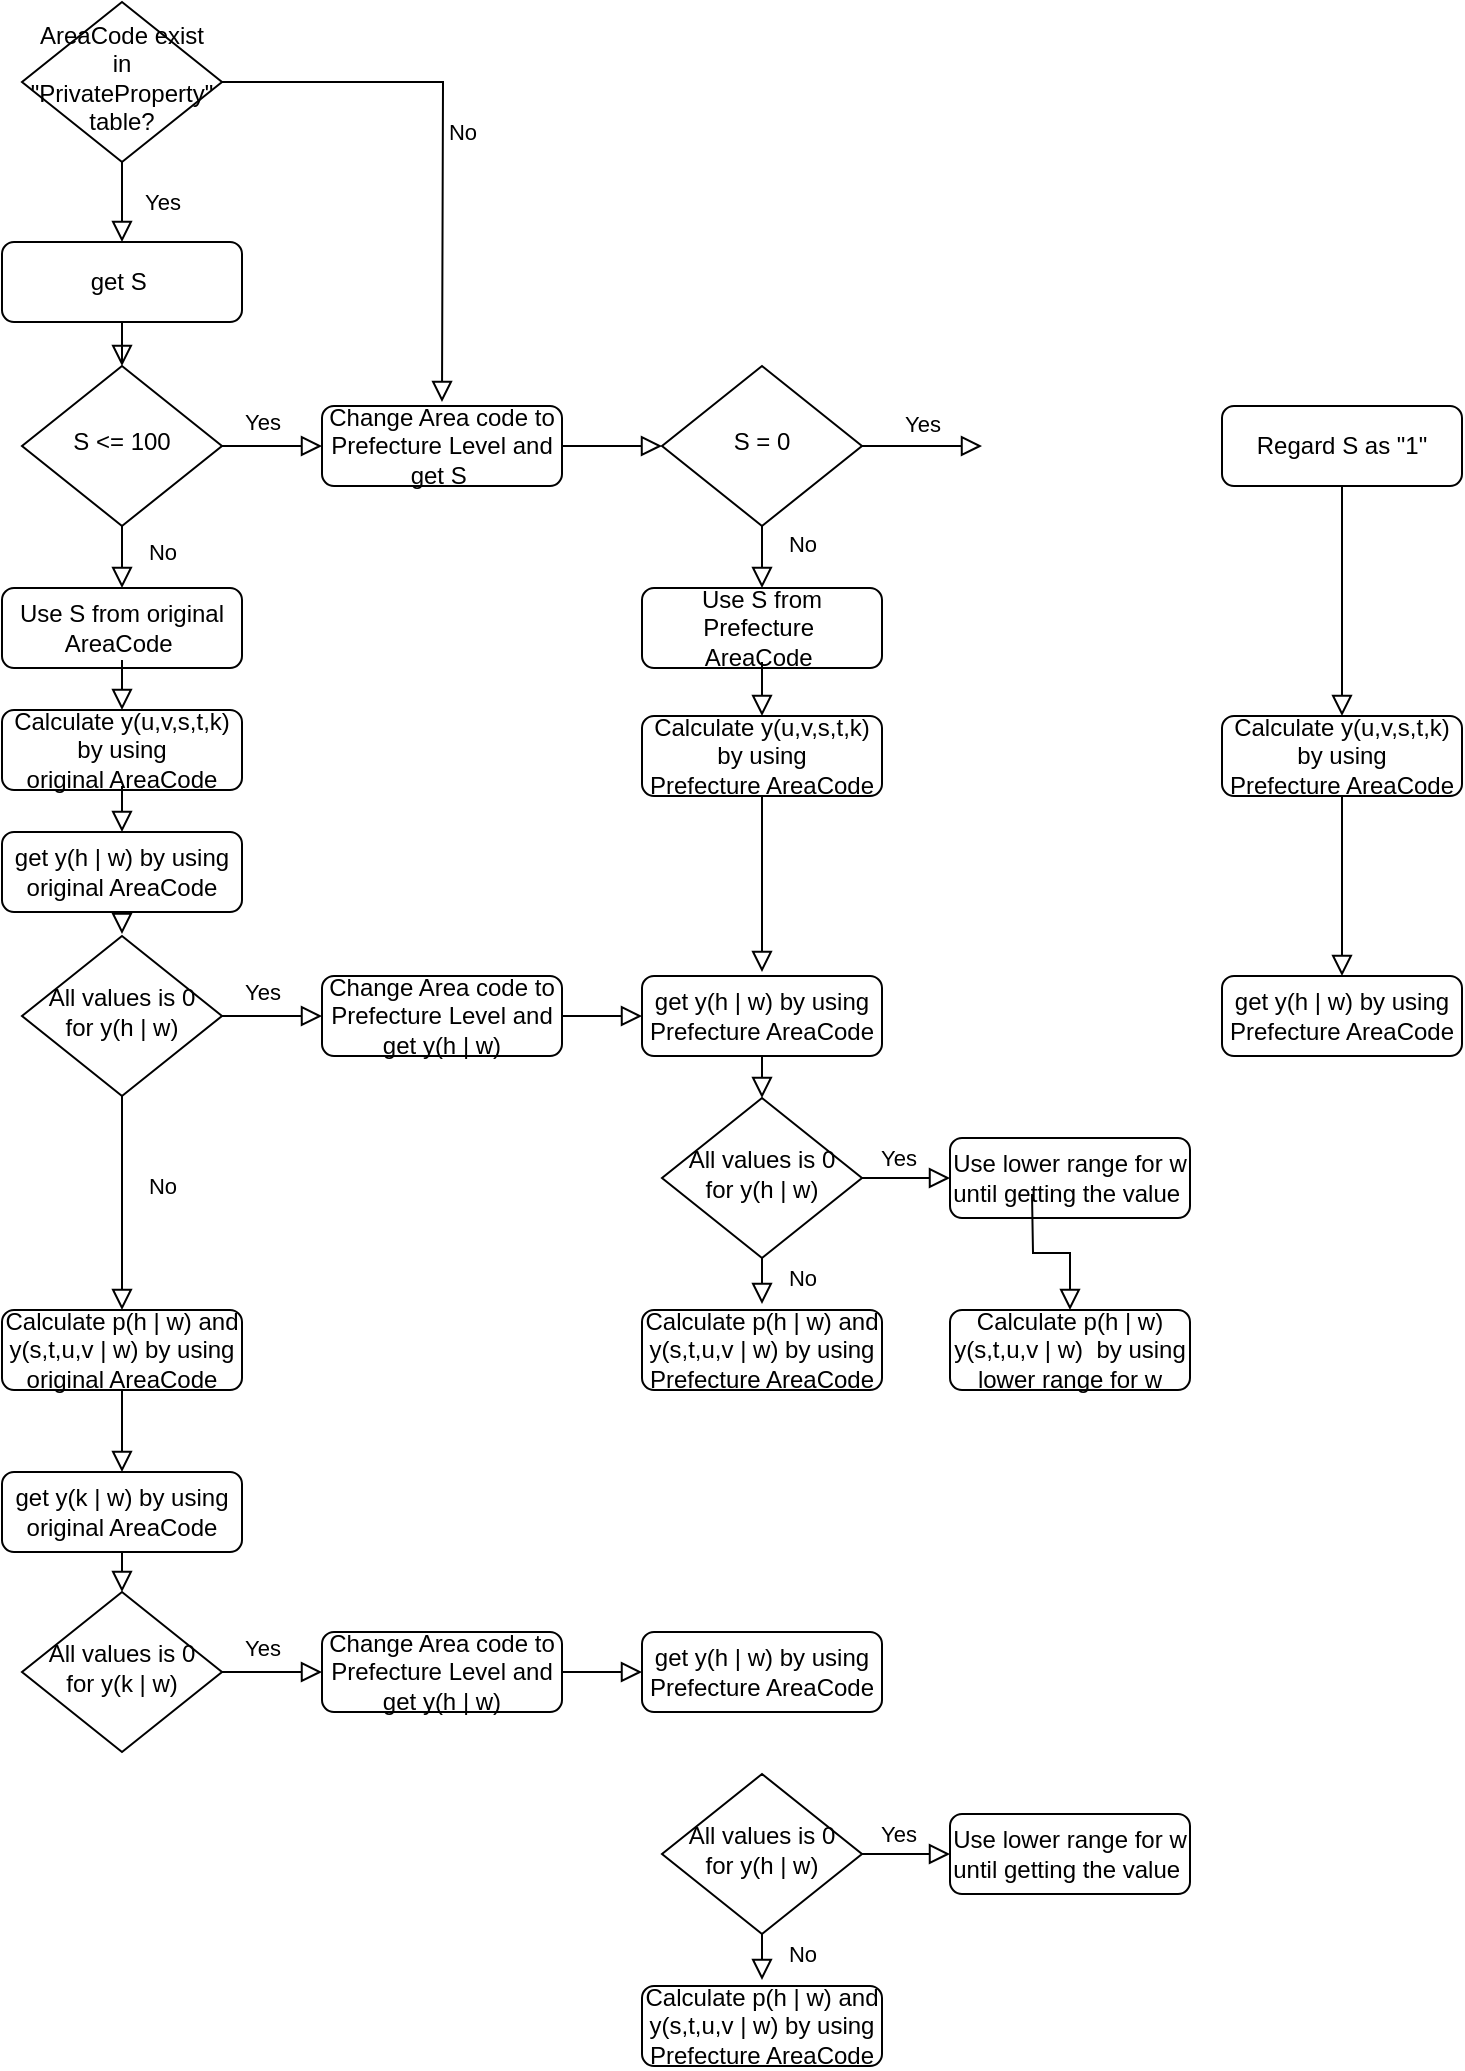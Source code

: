 <mxfile version="14.7.9" type="github">
  <diagram id="C5RBs43oDa-KdzZeNtuy" name="Page-1">
    <mxGraphModel dx="1504" dy="644" grid="1" gridSize="10" guides="1" tooltips="1" connect="1" arrows="1" fold="1" page="1" pageScale="1" pageWidth="1654" pageHeight="2336" math="0" shadow="0">
      <root>
        <mxCell id="WIyWlLk6GJQsqaUBKTNV-0" />
        <mxCell id="WIyWlLk6GJQsqaUBKTNV-1" parent="WIyWlLk6GJQsqaUBKTNV-0" />
        <mxCell id="WIyWlLk6GJQsqaUBKTNV-2" value="" style="rounded=0;html=1;jettySize=auto;orthogonalLoop=1;fontSize=11;endArrow=block;endFill=0;endSize=8;strokeWidth=1;shadow=0;labelBackgroundColor=none;edgeStyle=orthogonalEdgeStyle;" parent="WIyWlLk6GJQsqaUBKTNV-1" source="WIyWlLk6GJQsqaUBKTNV-3" target="WIyWlLk6GJQsqaUBKTNV-6" edge="1">
          <mxGeometry relative="1" as="geometry" />
        </mxCell>
        <mxCell id="WIyWlLk6GJQsqaUBKTNV-3" value="get S&amp;nbsp;" style="rounded=1;whiteSpace=wrap;html=1;fontSize=12;glass=0;strokeWidth=1;shadow=0;" parent="WIyWlLk6GJQsqaUBKTNV-1" vertex="1">
          <mxGeometry x="86" y="185" width="120" height="40" as="geometry" />
        </mxCell>
        <mxCell id="WIyWlLk6GJQsqaUBKTNV-4" value="No" style="rounded=0;html=1;jettySize=auto;orthogonalLoop=1;fontSize=11;endArrow=block;endFill=0;endSize=8;strokeWidth=1;shadow=0;labelBackgroundColor=none;edgeStyle=orthogonalEdgeStyle;entryX=0.5;entryY=0;entryDx=0;entryDy=0;" parent="WIyWlLk6GJQsqaUBKTNV-1" source="WIyWlLk6GJQsqaUBKTNV-6" target="MQ3y7SGXB7zB2JzIPT7B-8" edge="1">
          <mxGeometry x="0.245" y="20" relative="1" as="geometry">
            <mxPoint as="offset" />
            <mxPoint x="146" y="397" as="targetPoint" />
          </mxGeometry>
        </mxCell>
        <mxCell id="WIyWlLk6GJQsqaUBKTNV-5" value="Yes" style="edgeStyle=orthogonalEdgeStyle;rounded=0;html=1;jettySize=auto;orthogonalLoop=1;fontSize=11;endArrow=block;endFill=0;endSize=8;strokeWidth=1;shadow=0;labelBackgroundColor=none;" parent="WIyWlLk6GJQsqaUBKTNV-1" source="WIyWlLk6GJQsqaUBKTNV-6" target="WIyWlLk6GJQsqaUBKTNV-7" edge="1">
          <mxGeometry x="-0.2" y="12" relative="1" as="geometry">
            <mxPoint as="offset" />
          </mxGeometry>
        </mxCell>
        <mxCell id="WIyWlLk6GJQsqaUBKTNV-6" value="S &amp;lt;= 100" style="rhombus;whiteSpace=wrap;html=1;shadow=0;fontFamily=Helvetica;fontSize=12;align=center;strokeWidth=1;spacing=6;spacingTop=-4;" parent="WIyWlLk6GJQsqaUBKTNV-1" vertex="1">
          <mxGeometry x="96" y="247" width="100" height="80" as="geometry" />
        </mxCell>
        <mxCell id="WIyWlLk6GJQsqaUBKTNV-7" value="Change Area code to Prefecture Level&amp;nbsp;and get S&amp;nbsp;" style="rounded=1;whiteSpace=wrap;html=1;fontSize=12;glass=0;strokeWidth=1;shadow=0;" parent="WIyWlLk6GJQsqaUBKTNV-1" vertex="1">
          <mxGeometry x="246" y="267" width="120" height="40" as="geometry" />
        </mxCell>
        <mxCell id="WIyWlLk6GJQsqaUBKTNV-11" value="Calculate y(u,v,s,t,k) by using&lt;br&gt;original AreaCode" style="rounded=1;whiteSpace=wrap;html=1;fontSize=12;glass=0;strokeWidth=1;shadow=0;" parent="WIyWlLk6GJQsqaUBKTNV-1" vertex="1">
          <mxGeometry x="86" y="419" width="120" height="40" as="geometry" />
        </mxCell>
        <mxCell id="MQ3y7SGXB7zB2JzIPT7B-0" value="S = 0" style="rhombus;whiteSpace=wrap;html=1;shadow=0;fontFamily=Helvetica;fontSize=12;align=center;strokeWidth=1;spacing=6;spacingTop=-4;" vertex="1" parent="WIyWlLk6GJQsqaUBKTNV-1">
          <mxGeometry x="416" y="247" width="100" height="80" as="geometry" />
        </mxCell>
        <mxCell id="MQ3y7SGXB7zB2JzIPT7B-1" value="" style="edgeStyle=orthogonalEdgeStyle;rounded=0;html=1;jettySize=auto;orthogonalLoop=1;fontSize=11;endArrow=block;endFill=0;endSize=8;strokeWidth=1;shadow=0;labelBackgroundColor=none;entryX=0;entryY=0.5;entryDx=0;entryDy=0;exitX=1;exitY=0.5;exitDx=0;exitDy=0;" edge="1" parent="WIyWlLk6GJQsqaUBKTNV-1" source="WIyWlLk6GJQsqaUBKTNV-7" target="MQ3y7SGXB7zB2JzIPT7B-0">
          <mxGeometry x="-0.2" y="10" relative="1" as="geometry">
            <mxPoint as="offset" />
            <mxPoint x="206" y="297" as="sourcePoint" />
            <mxPoint x="256" y="297" as="targetPoint" />
          </mxGeometry>
        </mxCell>
        <mxCell id="MQ3y7SGXB7zB2JzIPT7B-2" value="Yes" style="edgeStyle=orthogonalEdgeStyle;rounded=0;html=1;jettySize=auto;orthogonalLoop=1;fontSize=11;endArrow=block;endFill=0;endSize=8;strokeWidth=1;shadow=0;labelBackgroundColor=none;exitX=1;exitY=0.5;exitDx=0;exitDy=0;" edge="1" parent="WIyWlLk6GJQsqaUBKTNV-1" source="MQ3y7SGXB7zB2JzIPT7B-0">
          <mxGeometry y="12" relative="1" as="geometry">
            <mxPoint as="offset" />
            <mxPoint x="206" y="297" as="sourcePoint" />
            <mxPoint x="576" y="287" as="targetPoint" />
          </mxGeometry>
        </mxCell>
        <mxCell id="MQ3y7SGXB7zB2JzIPT7B-3" value="Regard S as &quot;1&quot;" style="rounded=1;whiteSpace=wrap;html=1;fontSize=12;glass=0;strokeWidth=1;shadow=0;" vertex="1" parent="WIyWlLk6GJQsqaUBKTNV-1">
          <mxGeometry x="696" y="267" width="120" height="40" as="geometry" />
        </mxCell>
        <mxCell id="MQ3y7SGXB7zB2JzIPT7B-6" value="Use S from Prefecture&amp;nbsp;&lt;br&gt;AreaCode&amp;nbsp;" style="rounded=1;whiteSpace=wrap;html=1;fontSize=12;glass=0;strokeWidth=1;shadow=0;" vertex="1" parent="WIyWlLk6GJQsqaUBKTNV-1">
          <mxGeometry x="406" y="358" width="120" height="40" as="geometry" />
        </mxCell>
        <mxCell id="MQ3y7SGXB7zB2JzIPT7B-8" value="Use S from original AreaCode&amp;nbsp;" style="rounded=1;whiteSpace=wrap;html=1;fontSize=12;glass=0;strokeWidth=1;shadow=0;" vertex="1" parent="WIyWlLk6GJQsqaUBKTNV-1">
          <mxGeometry x="86" y="358" width="120" height="40" as="geometry" />
        </mxCell>
        <mxCell id="MQ3y7SGXB7zB2JzIPT7B-10" value="No" style="rounded=0;html=1;jettySize=auto;orthogonalLoop=1;fontSize=11;endArrow=block;endFill=0;endSize=8;strokeWidth=1;shadow=0;labelBackgroundColor=none;edgeStyle=orthogonalEdgeStyle;entryX=0.5;entryY=0;entryDx=0;entryDy=0;exitX=0.5;exitY=1;exitDx=0;exitDy=0;" edge="1" parent="WIyWlLk6GJQsqaUBKTNV-1" source="MQ3y7SGXB7zB2JzIPT7B-0" target="MQ3y7SGXB7zB2JzIPT7B-6">
          <mxGeometry x="-0.407" y="20" relative="1" as="geometry">
            <mxPoint as="offset" />
            <mxPoint x="156" y="337" as="sourcePoint" />
            <mxPoint x="156" y="397" as="targetPoint" />
            <Array as="points">
              <mxPoint x="466" y="347" />
              <mxPoint x="466" y="347" />
            </Array>
          </mxGeometry>
        </mxCell>
        <mxCell id="MQ3y7SGXB7zB2JzIPT7B-66" value="AreaCode exist in &quot;PrivateProperty&quot; table?" style="rhombus;whiteSpace=wrap;html=1;shadow=0;fontFamily=Helvetica;fontSize=12;align=center;strokeWidth=1;spacing=6;spacingTop=-4;" vertex="1" parent="WIyWlLk6GJQsqaUBKTNV-1">
          <mxGeometry x="96" y="65" width="100" height="80" as="geometry" />
        </mxCell>
        <mxCell id="MQ3y7SGXB7zB2JzIPT7B-67" value="No" style="edgeStyle=orthogonalEdgeStyle;rounded=0;html=1;jettySize=auto;orthogonalLoop=1;fontSize=11;endArrow=block;endFill=0;endSize=8;strokeWidth=1;shadow=0;labelBackgroundColor=none;exitX=1;exitY=0.5;exitDx=0;exitDy=0;" edge="1" parent="WIyWlLk6GJQsqaUBKTNV-1" source="MQ3y7SGXB7zB2JzIPT7B-66">
          <mxGeometry y="10" relative="1" as="geometry">
            <mxPoint as="offset" />
            <mxPoint x="206.0" y="320" as="sourcePoint" />
            <mxPoint x="306" y="265" as="targetPoint" />
          </mxGeometry>
        </mxCell>
        <mxCell id="MQ3y7SGXB7zB2JzIPT7B-69" value="Yes" style="rounded=0;html=1;jettySize=auto;orthogonalLoop=1;fontSize=11;endArrow=block;endFill=0;endSize=8;strokeWidth=1;shadow=0;labelBackgroundColor=none;edgeStyle=orthogonalEdgeStyle;exitX=0.5;exitY=1;exitDx=0;exitDy=0;entryX=0.5;entryY=0;entryDx=0;entryDy=0;" edge="1" parent="WIyWlLk6GJQsqaUBKTNV-1" source="MQ3y7SGXB7zB2JzIPT7B-66" target="WIyWlLk6GJQsqaUBKTNV-3">
          <mxGeometry y="20" relative="1" as="geometry">
            <mxPoint as="offset" />
            <mxPoint x="146" y="155" as="sourcePoint" />
            <mxPoint x="146" y="175" as="targetPoint" />
          </mxGeometry>
        </mxCell>
        <mxCell id="EMNxxHcLQM_PSfE0qUSJ-0" value="" style="edgeStyle=orthogonalEdgeStyle;rounded=0;html=1;jettySize=auto;orthogonalLoop=1;fontSize=11;endArrow=block;endFill=0;endSize=8;strokeWidth=1;shadow=0;labelBackgroundColor=none;entryX=0.5;entryY=0;entryDx=0;entryDy=0;exitX=0.5;exitY=1;exitDx=0;exitDy=0;" edge="1" parent="WIyWlLk6GJQsqaUBKTNV-1" source="MQ3y7SGXB7zB2JzIPT7B-8" target="WIyWlLk6GJQsqaUBKTNV-11">
          <mxGeometry x="-0.2" y="10" relative="1" as="geometry">
            <mxPoint as="offset" />
            <mxPoint x="376" y="297" as="sourcePoint" />
            <mxPoint x="426" y="297" as="targetPoint" />
            <Array as="points">
              <mxPoint x="146" y="394" />
              <mxPoint x="146" y="394" />
            </Array>
          </mxGeometry>
        </mxCell>
        <mxCell id="EMNxxHcLQM_PSfE0qUSJ-1" value="Calculate y(u,v,s,t,k) by using&lt;br&gt;Prefecture AreaCode" style="rounded=1;whiteSpace=wrap;html=1;fontSize=12;glass=0;strokeWidth=1;shadow=0;" vertex="1" parent="WIyWlLk6GJQsqaUBKTNV-1">
          <mxGeometry x="406" y="422" width="120" height="40" as="geometry" />
        </mxCell>
        <mxCell id="EMNxxHcLQM_PSfE0qUSJ-2" value="Calculate y(u,v,s,t,k) by using&lt;br&gt;Prefecture AreaCode" style="rounded=1;whiteSpace=wrap;html=1;fontSize=12;glass=0;strokeWidth=1;shadow=0;" vertex="1" parent="WIyWlLk6GJQsqaUBKTNV-1">
          <mxGeometry x="696" y="422" width="120" height="40" as="geometry" />
        </mxCell>
        <mxCell id="EMNxxHcLQM_PSfE0qUSJ-3" value="" style="edgeStyle=orthogonalEdgeStyle;rounded=0;html=1;jettySize=auto;orthogonalLoop=1;fontSize=11;endArrow=block;endFill=0;endSize=8;strokeWidth=1;shadow=0;labelBackgroundColor=none;entryX=0.5;entryY=0;entryDx=0;entryDy=0;" edge="1" parent="WIyWlLk6GJQsqaUBKTNV-1" target="EMNxxHcLQM_PSfE0qUSJ-1">
          <mxGeometry x="-0.2" y="10" relative="1" as="geometry">
            <mxPoint as="offset" />
            <mxPoint x="466" y="395" as="sourcePoint" />
            <mxPoint x="450" y="434" as="targetPoint" />
            <Array as="points">
              <mxPoint x="466" y="404" />
              <mxPoint x="466" y="404" />
            </Array>
          </mxGeometry>
        </mxCell>
        <mxCell id="EMNxxHcLQM_PSfE0qUSJ-4" value="" style="edgeStyle=orthogonalEdgeStyle;rounded=0;html=1;jettySize=auto;orthogonalLoop=1;fontSize=11;endArrow=block;endFill=0;endSize=8;strokeWidth=1;shadow=0;labelBackgroundColor=none;entryX=0.5;entryY=0;entryDx=0;entryDy=0;exitX=0.5;exitY=1;exitDx=0;exitDy=0;" edge="1" parent="WIyWlLk6GJQsqaUBKTNV-1" source="MQ3y7SGXB7zB2JzIPT7B-3" target="EMNxxHcLQM_PSfE0qUSJ-2">
          <mxGeometry x="-0.2" y="10" relative="1" as="geometry">
            <mxPoint as="offset" />
            <mxPoint x="596" y="405" as="sourcePoint" />
            <mxPoint x="596" y="434" as="targetPoint" />
            <Array as="points">
              <mxPoint x="756" y="355" />
              <mxPoint x="756" y="355" />
            </Array>
          </mxGeometry>
        </mxCell>
        <mxCell id="EMNxxHcLQM_PSfE0qUSJ-5" value="get y(h | w) by using&lt;br&gt;original AreaCode" style="rounded=1;whiteSpace=wrap;html=1;fontSize=12;glass=0;strokeWidth=1;shadow=0;" vertex="1" parent="WIyWlLk6GJQsqaUBKTNV-1">
          <mxGeometry x="86" y="480" width="120" height="40" as="geometry" />
        </mxCell>
        <mxCell id="EMNxxHcLQM_PSfE0qUSJ-6" value="All values is 0 for y(h | w)" style="rhombus;whiteSpace=wrap;html=1;shadow=0;fontFamily=Helvetica;fontSize=12;align=center;strokeWidth=1;spacing=6;spacingTop=-4;" vertex="1" parent="WIyWlLk6GJQsqaUBKTNV-1">
          <mxGeometry x="96" y="532" width="100" height="80" as="geometry" />
        </mxCell>
        <mxCell id="EMNxxHcLQM_PSfE0qUSJ-7" value="No" style="rounded=0;html=1;jettySize=auto;orthogonalLoop=1;fontSize=11;endArrow=block;endFill=0;endSize=8;strokeWidth=1;shadow=0;labelBackgroundColor=none;edgeStyle=orthogonalEdgeStyle;exitX=0.5;exitY=1;exitDx=0;exitDy=0;entryX=0.5;entryY=0;entryDx=0;entryDy=0;" edge="1" parent="WIyWlLk6GJQsqaUBKTNV-1" source="EMNxxHcLQM_PSfE0qUSJ-6" target="EMNxxHcLQM_PSfE0qUSJ-20">
          <mxGeometry x="-0.167" y="20" relative="1" as="geometry">
            <mxPoint as="offset" />
            <mxPoint x="126" y="661" as="sourcePoint" />
            <mxPoint x="146" y="681" as="targetPoint" />
            <Array as="points" />
          </mxGeometry>
        </mxCell>
        <mxCell id="EMNxxHcLQM_PSfE0qUSJ-9" value="Change Area code to Prefecture Level&amp;nbsp;and get y(h | w)" style="rounded=1;whiteSpace=wrap;html=1;fontSize=12;glass=0;strokeWidth=1;shadow=0;" vertex="1" parent="WIyWlLk6GJQsqaUBKTNV-1">
          <mxGeometry x="246" y="552" width="120" height="40" as="geometry" />
        </mxCell>
        <mxCell id="EMNxxHcLQM_PSfE0qUSJ-10" value="get y(h | w) by using&lt;br&gt;Prefecture AreaCode" style="rounded=1;whiteSpace=wrap;html=1;fontSize=12;glass=0;strokeWidth=1;shadow=0;" vertex="1" parent="WIyWlLk6GJQsqaUBKTNV-1">
          <mxGeometry x="406" y="552" width="120" height="40" as="geometry" />
        </mxCell>
        <mxCell id="EMNxxHcLQM_PSfE0qUSJ-11" value="get y(h | w) by using&lt;br&gt;Prefecture AreaCode" style="rounded=1;whiteSpace=wrap;html=1;fontSize=12;glass=0;strokeWidth=1;shadow=0;" vertex="1" parent="WIyWlLk6GJQsqaUBKTNV-1">
          <mxGeometry x="696" y="552" width="120" height="40" as="geometry" />
        </mxCell>
        <mxCell id="EMNxxHcLQM_PSfE0qUSJ-14" value="" style="edgeStyle=orthogonalEdgeStyle;rounded=0;html=1;jettySize=auto;orthogonalLoop=1;fontSize=11;endArrow=block;endFill=0;endSize=8;strokeWidth=1;shadow=0;labelBackgroundColor=none;entryX=0.5;entryY=0;entryDx=0;entryDy=0;exitX=0.5;exitY=1;exitDx=0;exitDy=0;" edge="1" parent="WIyWlLk6GJQsqaUBKTNV-1" source="WIyWlLk6GJQsqaUBKTNV-11" target="EMNxxHcLQM_PSfE0qUSJ-5">
          <mxGeometry x="-0.2" y="10" relative="1" as="geometry">
            <mxPoint as="offset" />
            <mxPoint x="156" y="409" as="sourcePoint" />
            <mxPoint x="156" y="439" as="targetPoint" />
            <Array as="points">
              <mxPoint x="146" y="457" />
              <mxPoint x="146" y="457" />
            </Array>
          </mxGeometry>
        </mxCell>
        <mxCell id="EMNxxHcLQM_PSfE0qUSJ-15" value="" style="edgeStyle=orthogonalEdgeStyle;rounded=0;html=1;jettySize=auto;orthogonalLoop=1;fontSize=11;endArrow=block;endFill=0;endSize=8;strokeWidth=1;shadow=0;labelBackgroundColor=none;exitX=0.5;exitY=1;exitDx=0;exitDy=0;" edge="1" parent="WIyWlLk6GJQsqaUBKTNV-1" source="EMNxxHcLQM_PSfE0qUSJ-5">
          <mxGeometry x="-0.2" y="10" relative="1" as="geometry">
            <mxPoint as="offset" />
            <mxPoint x="146" y="541" as="sourcePoint" />
            <mxPoint x="146" y="531" as="targetPoint" />
            <Array as="points" />
          </mxGeometry>
        </mxCell>
        <mxCell id="EMNxxHcLQM_PSfE0qUSJ-16" value="" style="edgeStyle=orthogonalEdgeStyle;rounded=0;html=1;jettySize=auto;orthogonalLoop=1;fontSize=11;endArrow=block;endFill=0;endSize=8;strokeWidth=1;shadow=0;labelBackgroundColor=none;entryX=0;entryY=0.5;entryDx=0;entryDy=0;exitX=1;exitY=0.5;exitDx=0;exitDy=0;" edge="1" parent="WIyWlLk6GJQsqaUBKTNV-1" source="EMNxxHcLQM_PSfE0qUSJ-9" target="EMNxxHcLQM_PSfE0qUSJ-10">
          <mxGeometry x="-0.2" y="10" relative="1" as="geometry">
            <mxPoint as="offset" />
            <mxPoint x="376" y="595" as="sourcePoint" />
            <mxPoint x="426" y="595" as="targetPoint" />
          </mxGeometry>
        </mxCell>
        <mxCell id="EMNxxHcLQM_PSfE0qUSJ-18" value="" style="edgeStyle=orthogonalEdgeStyle;rounded=0;html=1;jettySize=auto;orthogonalLoop=1;fontSize=11;endArrow=block;endFill=0;endSize=8;strokeWidth=1;shadow=0;labelBackgroundColor=none;" edge="1" parent="WIyWlLk6GJQsqaUBKTNV-1" source="EMNxxHcLQM_PSfE0qUSJ-1">
          <mxGeometry x="-0.2" y="10" relative="1" as="geometry">
            <mxPoint as="offset" />
            <mxPoint x="413" y="600" as="sourcePoint" />
            <mxPoint x="466" y="550" as="targetPoint" />
          </mxGeometry>
        </mxCell>
        <mxCell id="EMNxxHcLQM_PSfE0qUSJ-19" value="" style="edgeStyle=orthogonalEdgeStyle;rounded=0;html=1;jettySize=auto;orthogonalLoop=1;fontSize=11;endArrow=block;endFill=0;endSize=8;strokeWidth=1;shadow=0;labelBackgroundColor=none;entryX=0.5;entryY=0;entryDx=0;entryDy=0;" edge="1" parent="WIyWlLk6GJQsqaUBKTNV-1" source="EMNxxHcLQM_PSfE0qUSJ-2" target="EMNxxHcLQM_PSfE0qUSJ-11">
          <mxGeometry x="-0.2" y="10" relative="1" as="geometry">
            <mxPoint as="offset" />
            <mxPoint x="731" y="479" as="sourcePoint" />
            <mxPoint x="756" y="560" as="targetPoint" />
          </mxGeometry>
        </mxCell>
        <mxCell id="EMNxxHcLQM_PSfE0qUSJ-20" value="Calculate p(h | w) and y(s,t,u,v | w) by using&lt;br&gt;original AreaCode" style="rounded=1;whiteSpace=wrap;html=1;fontSize=12;glass=0;strokeWidth=1;shadow=0;" vertex="1" parent="WIyWlLk6GJQsqaUBKTNV-1">
          <mxGeometry x="86" y="719" width="120" height="40" as="geometry" />
        </mxCell>
        <mxCell id="EMNxxHcLQM_PSfE0qUSJ-21" value="Yes" style="edgeStyle=orthogonalEdgeStyle;rounded=0;html=1;jettySize=auto;orthogonalLoop=1;fontSize=11;endArrow=block;endFill=0;endSize=8;strokeWidth=1;shadow=0;labelBackgroundColor=none;exitX=1;exitY=0.5;exitDx=0;exitDy=0;entryX=0;entryY=0.5;entryDx=0;entryDy=0;" edge="1" parent="WIyWlLk6GJQsqaUBKTNV-1" source="EMNxxHcLQM_PSfE0qUSJ-6" target="EMNxxHcLQM_PSfE0qUSJ-9">
          <mxGeometry x="-0.2" y="12" relative="1" as="geometry">
            <mxPoint as="offset" />
            <mxPoint x="205" y="585" as="sourcePoint" />
            <mxPoint x="255" y="585" as="targetPoint" />
          </mxGeometry>
        </mxCell>
        <mxCell id="EMNxxHcLQM_PSfE0qUSJ-22" value="All values is 0 for y(h | w)" style="rhombus;whiteSpace=wrap;html=1;shadow=0;fontFamily=Helvetica;fontSize=12;align=center;strokeWidth=1;spacing=6;spacingTop=-4;" vertex="1" parent="WIyWlLk6GJQsqaUBKTNV-1">
          <mxGeometry x="416" y="613" width="100" height="80" as="geometry" />
        </mxCell>
        <mxCell id="EMNxxHcLQM_PSfE0qUSJ-23" value="Use lower range for w&lt;br&gt;until getting the value&amp;nbsp;" style="rounded=1;whiteSpace=wrap;html=1;fontSize=12;glass=0;strokeWidth=1;shadow=0;" vertex="1" parent="WIyWlLk6GJQsqaUBKTNV-1">
          <mxGeometry x="560" y="633" width="120" height="40" as="geometry" />
        </mxCell>
        <mxCell id="EMNxxHcLQM_PSfE0qUSJ-24" value="Calculate p(h | w) and y(s,t,u,v | w) by using&lt;br&gt;Prefecture AreaCode" style="rounded=1;whiteSpace=wrap;html=1;fontSize=12;glass=0;strokeWidth=1;shadow=0;" vertex="1" parent="WIyWlLk6GJQsqaUBKTNV-1">
          <mxGeometry x="406" y="719" width="120" height="40" as="geometry" />
        </mxCell>
        <mxCell id="EMNxxHcLQM_PSfE0qUSJ-25" value="No" style="rounded=0;html=1;jettySize=auto;orthogonalLoop=1;fontSize=11;endArrow=block;endFill=0;endSize=8;strokeWidth=1;shadow=0;labelBackgroundColor=none;edgeStyle=orthogonalEdgeStyle;exitX=0.5;exitY=1;exitDx=0;exitDy=0;" edge="1" parent="WIyWlLk6GJQsqaUBKTNV-1" source="EMNxxHcLQM_PSfE0qUSJ-22">
          <mxGeometry x="-0.167" y="20" relative="1" as="geometry">
            <mxPoint as="offset" />
            <mxPoint x="344.0" y="622" as="sourcePoint" />
            <mxPoint x="466" y="716" as="targetPoint" />
            <Array as="points" />
          </mxGeometry>
        </mxCell>
        <mxCell id="EMNxxHcLQM_PSfE0qUSJ-26" value="" style="edgeStyle=orthogonalEdgeStyle;rounded=0;html=1;jettySize=auto;orthogonalLoop=1;fontSize=11;endArrow=block;endFill=0;endSize=8;strokeWidth=1;shadow=0;labelBackgroundColor=none;exitX=0.5;exitY=1;exitDx=0;exitDy=0;entryX=0.5;entryY=0;entryDx=0;entryDy=0;" edge="1" parent="WIyWlLk6GJQsqaUBKTNV-1" source="EMNxxHcLQM_PSfE0qUSJ-10" target="EMNxxHcLQM_PSfE0qUSJ-22">
          <mxGeometry x="-0.2" y="10" relative="1" as="geometry">
            <mxPoint as="offset" />
            <mxPoint x="476" y="478" as="sourcePoint" />
            <mxPoint x="466" y="601" as="targetPoint" />
          </mxGeometry>
        </mxCell>
        <mxCell id="EMNxxHcLQM_PSfE0qUSJ-27" value="Yes" style="edgeStyle=orthogonalEdgeStyle;rounded=0;html=1;jettySize=auto;orthogonalLoop=1;fontSize=11;endArrow=block;endFill=0;endSize=8;strokeWidth=1;shadow=0;labelBackgroundColor=none;exitX=1;exitY=0.5;exitDx=0;exitDy=0;entryX=0;entryY=0.5;entryDx=0;entryDy=0;" edge="1" parent="WIyWlLk6GJQsqaUBKTNV-1" source="EMNxxHcLQM_PSfE0qUSJ-22" target="EMNxxHcLQM_PSfE0qUSJ-23">
          <mxGeometry x="-0.19" y="10" relative="1" as="geometry">
            <mxPoint as="offset" />
            <mxPoint x="526" y="655" as="sourcePoint" />
            <mxPoint x="561" y="663" as="targetPoint" />
          </mxGeometry>
        </mxCell>
        <mxCell id="EMNxxHcLQM_PSfE0qUSJ-29" value="Calculate p(h | w) y(s,t,u,v | w)&amp;nbsp;&amp;nbsp;by using lower range for w" style="rounded=1;whiteSpace=wrap;html=1;fontSize=12;glass=0;strokeWidth=1;shadow=0;" vertex="1" parent="WIyWlLk6GJQsqaUBKTNV-1">
          <mxGeometry x="560" y="719" width="120" height="40" as="geometry" />
        </mxCell>
        <mxCell id="EMNxxHcLQM_PSfE0qUSJ-30" value="" style="edgeStyle=orthogonalEdgeStyle;rounded=0;html=1;jettySize=auto;orthogonalLoop=1;fontSize=11;endArrow=block;endFill=0;endSize=8;strokeWidth=1;shadow=0;labelBackgroundColor=none;" edge="1" parent="WIyWlLk6GJQsqaUBKTNV-1" target="EMNxxHcLQM_PSfE0qUSJ-29">
          <mxGeometry x="-0.2" y="10" relative="1" as="geometry">
            <mxPoint as="offset" />
            <mxPoint x="601" y="661" as="sourcePoint" />
            <mxPoint x="737" y="562" as="targetPoint" />
          </mxGeometry>
        </mxCell>
        <mxCell id="EMNxxHcLQM_PSfE0qUSJ-31" value="get y(k | w) by using&lt;br&gt;original AreaCode" style="rounded=1;whiteSpace=wrap;html=1;fontSize=12;glass=0;strokeWidth=1;shadow=0;" vertex="1" parent="WIyWlLk6GJQsqaUBKTNV-1">
          <mxGeometry x="86" y="800" width="120" height="40" as="geometry" />
        </mxCell>
        <mxCell id="EMNxxHcLQM_PSfE0qUSJ-32" value="" style="edgeStyle=orthogonalEdgeStyle;rounded=0;html=1;jettySize=auto;orthogonalLoop=1;fontSize=11;endArrow=block;endFill=0;endSize=8;strokeWidth=1;shadow=0;labelBackgroundColor=none;entryX=0.5;entryY=0;entryDx=0;entryDy=0;" edge="1" parent="WIyWlLk6GJQsqaUBKTNV-1" source="EMNxxHcLQM_PSfE0qUSJ-20" target="EMNxxHcLQM_PSfE0qUSJ-31">
          <mxGeometry x="-0.2" y="10" relative="1" as="geometry">
            <mxPoint as="offset" />
            <mxPoint x="146" y="770" as="sourcePoint" />
            <mxPoint x="140" y="790" as="targetPoint" />
          </mxGeometry>
        </mxCell>
        <mxCell id="EMNxxHcLQM_PSfE0qUSJ-35" value="All values is 0 for y(k | w)" style="rhombus;whiteSpace=wrap;html=1;shadow=0;fontFamily=Helvetica;fontSize=12;align=center;strokeWidth=1;spacing=6;spacingTop=-4;" vertex="1" parent="WIyWlLk6GJQsqaUBKTNV-1">
          <mxGeometry x="96" y="860" width="100" height="80" as="geometry" />
        </mxCell>
        <mxCell id="EMNxxHcLQM_PSfE0qUSJ-36" value="Change Area code to Prefecture Level&amp;nbsp;and get y(h | w)" style="rounded=1;whiteSpace=wrap;html=1;fontSize=12;glass=0;strokeWidth=1;shadow=0;" vertex="1" parent="WIyWlLk6GJQsqaUBKTNV-1">
          <mxGeometry x="246" y="880" width="120" height="40" as="geometry" />
        </mxCell>
        <mxCell id="EMNxxHcLQM_PSfE0qUSJ-37" value="get y(h | w) by using&lt;br&gt;Prefecture AreaCode" style="rounded=1;whiteSpace=wrap;html=1;fontSize=12;glass=0;strokeWidth=1;shadow=0;" vertex="1" parent="WIyWlLk6GJQsqaUBKTNV-1">
          <mxGeometry x="406" y="880" width="120" height="40" as="geometry" />
        </mxCell>
        <mxCell id="EMNxxHcLQM_PSfE0qUSJ-38" value="All values is 0 for y(h | w)" style="rhombus;whiteSpace=wrap;html=1;shadow=0;fontFamily=Helvetica;fontSize=12;align=center;strokeWidth=1;spacing=6;spacingTop=-4;" vertex="1" parent="WIyWlLk6GJQsqaUBKTNV-1">
          <mxGeometry x="416" y="951" width="100" height="80" as="geometry" />
        </mxCell>
        <mxCell id="EMNxxHcLQM_PSfE0qUSJ-39" value="Use lower range for w&lt;br&gt;until getting the value&amp;nbsp;" style="rounded=1;whiteSpace=wrap;html=1;fontSize=12;glass=0;strokeWidth=1;shadow=0;" vertex="1" parent="WIyWlLk6GJQsqaUBKTNV-1">
          <mxGeometry x="560" y="971" width="120" height="40" as="geometry" />
        </mxCell>
        <mxCell id="EMNxxHcLQM_PSfE0qUSJ-40" value="Calculate p(h | w) and y(s,t,u,v | w) by using&lt;br&gt;Prefecture AreaCode" style="rounded=1;whiteSpace=wrap;html=1;fontSize=12;glass=0;strokeWidth=1;shadow=0;" vertex="1" parent="WIyWlLk6GJQsqaUBKTNV-1">
          <mxGeometry x="406" y="1057" width="120" height="40" as="geometry" />
        </mxCell>
        <mxCell id="EMNxxHcLQM_PSfE0qUSJ-41" value="No" style="rounded=0;html=1;jettySize=auto;orthogonalLoop=1;fontSize=11;endArrow=block;endFill=0;endSize=8;strokeWidth=1;shadow=0;labelBackgroundColor=none;edgeStyle=orthogonalEdgeStyle;exitX=0.5;exitY=1;exitDx=0;exitDy=0;" edge="1" parent="WIyWlLk6GJQsqaUBKTNV-1" source="EMNxxHcLQM_PSfE0qUSJ-38">
          <mxGeometry x="-0.167" y="20" relative="1" as="geometry">
            <mxPoint as="offset" />
            <mxPoint x="344.0" y="960" as="sourcePoint" />
            <mxPoint x="466" y="1054" as="targetPoint" />
            <Array as="points" />
          </mxGeometry>
        </mxCell>
        <mxCell id="EMNxxHcLQM_PSfE0qUSJ-42" value="Yes" style="edgeStyle=orthogonalEdgeStyle;rounded=0;html=1;jettySize=auto;orthogonalLoop=1;fontSize=11;endArrow=block;endFill=0;endSize=8;strokeWidth=1;shadow=0;labelBackgroundColor=none;exitX=1;exitY=0.5;exitDx=0;exitDy=0;entryX=0;entryY=0.5;entryDx=0;entryDy=0;" edge="1" parent="WIyWlLk6GJQsqaUBKTNV-1" source="EMNxxHcLQM_PSfE0qUSJ-38" target="EMNxxHcLQM_PSfE0qUSJ-39">
          <mxGeometry x="-0.19" y="10" relative="1" as="geometry">
            <mxPoint as="offset" />
            <mxPoint x="526" y="993" as="sourcePoint" />
            <mxPoint x="561" y="1001" as="targetPoint" />
          </mxGeometry>
        </mxCell>
        <mxCell id="EMNxxHcLQM_PSfE0qUSJ-49" value="Yes" style="edgeStyle=orthogonalEdgeStyle;rounded=0;html=1;jettySize=auto;orthogonalLoop=1;fontSize=11;endArrow=block;endFill=0;endSize=8;strokeWidth=1;shadow=0;labelBackgroundColor=none;entryX=0;entryY=0.5;entryDx=0;entryDy=0;" edge="1" parent="WIyWlLk6GJQsqaUBKTNV-1" source="EMNxxHcLQM_PSfE0qUSJ-35" target="EMNxxHcLQM_PSfE0qUSJ-36">
          <mxGeometry x="-0.2" y="12" relative="1" as="geometry">
            <mxPoint as="offset" />
            <mxPoint x="206" y="634" as="sourcePoint" />
            <mxPoint x="250" y="910" as="targetPoint" />
          </mxGeometry>
        </mxCell>
        <mxCell id="EMNxxHcLQM_PSfE0qUSJ-50" value="" style="edgeStyle=orthogonalEdgeStyle;rounded=0;html=1;jettySize=auto;orthogonalLoop=1;fontSize=11;endArrow=block;endFill=0;endSize=8;strokeWidth=1;shadow=0;labelBackgroundColor=none;entryX=0.5;entryY=0;entryDx=0;entryDy=0;" edge="1" parent="WIyWlLk6GJQsqaUBKTNV-1" target="EMNxxHcLQM_PSfE0qUSJ-35">
          <mxGeometry x="-0.2" y="10" relative="1" as="geometry">
            <mxPoint as="offset" />
            <mxPoint x="146" y="840" as="sourcePoint" />
            <mxPoint x="156" y="810.0" as="targetPoint" />
          </mxGeometry>
        </mxCell>
        <mxCell id="EMNxxHcLQM_PSfE0qUSJ-51" value="" style="edgeStyle=orthogonalEdgeStyle;rounded=0;html=1;jettySize=auto;orthogonalLoop=1;fontSize=11;endArrow=block;endFill=0;endSize=8;strokeWidth=1;shadow=0;labelBackgroundColor=none;entryX=0;entryY=0.5;entryDx=0;entryDy=0;exitX=1;exitY=0.5;exitDx=0;exitDy=0;" edge="1" parent="WIyWlLk6GJQsqaUBKTNV-1" source="EMNxxHcLQM_PSfE0qUSJ-36" target="EMNxxHcLQM_PSfE0qUSJ-37">
          <mxGeometry x="-0.2" y="10" relative="1" as="geometry">
            <mxPoint as="offset" />
            <mxPoint x="376" y="582" as="sourcePoint" />
            <mxPoint x="416" y="582" as="targetPoint" />
          </mxGeometry>
        </mxCell>
      </root>
    </mxGraphModel>
  </diagram>
</mxfile>
